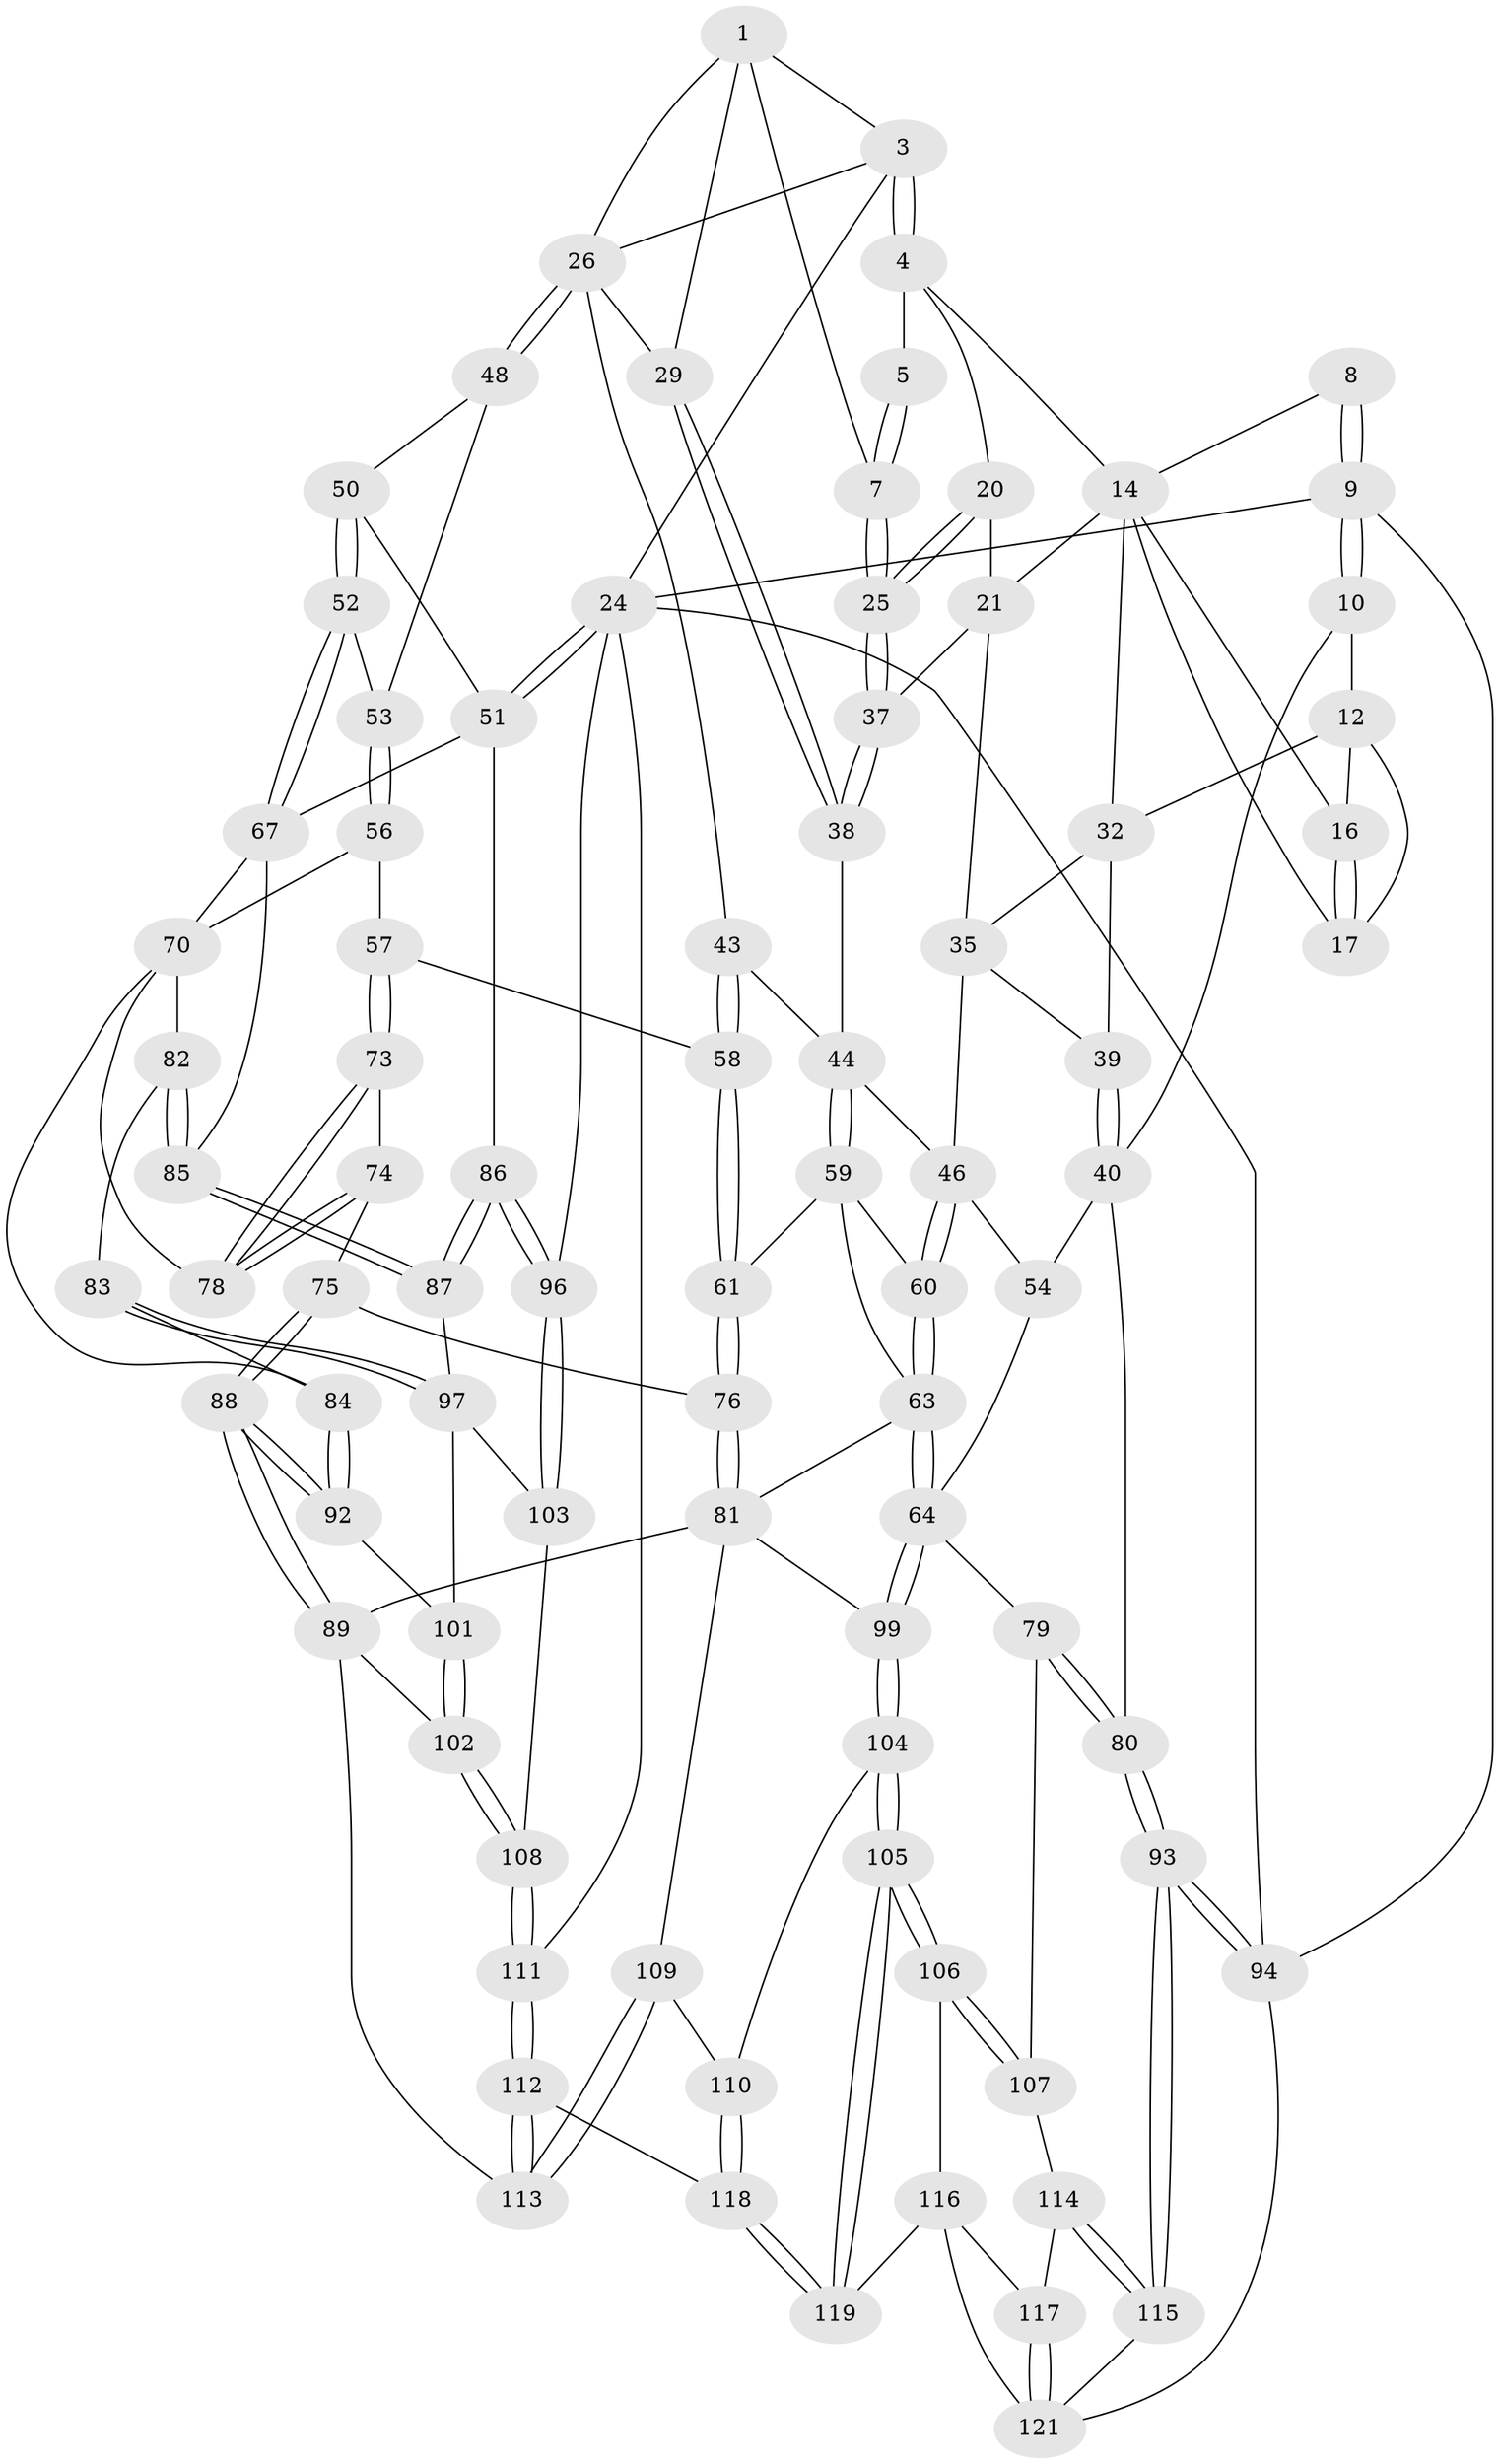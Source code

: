 // original degree distribution, {3: 0.03278688524590164, 5: 0.5409836065573771, 6: 0.22131147540983606, 4: 0.20491803278688525}
// Generated by graph-tools (version 1.1) at 2025/21/03/04/25 18:21:26]
// undirected, 85 vertices, 200 edges
graph export_dot {
graph [start="1"]
  node [color=gray90,style=filled];
  1 [pos="+0.5289226761984229+0.04860985159746722",super="+2+6"];
  3 [pos="+0.7528256664861288+0",super="+23"];
  4 [pos="+0.3170668058368954+0",super="+19"];
  5 [pos="+0.5229724620335704+0.04686545066209208"];
  7 [pos="+0.4355362092188406+0.11381557075973715"];
  8 [pos="+0.2012359097198598+0"];
  9 [pos="+0+0"];
  10 [pos="+0+0.13414023783124002",super="+11"];
  12 [pos="+0.07011092658784453+0.022950343450609922",super="+13+18"];
  14 [pos="+0.2861146233913386+0",super="+15"];
  16 [pos="+0.13665053996214938+0.10544485519664915"];
  17 [pos="+0.13549139397771512+0.11237861566482231"];
  20 [pos="+0.3215329999908885+0"];
  21 [pos="+0.22294373202546017+0.12938394334371128",super="+34"];
  24 [pos="+1+0",super="+95"];
  25 [pos="+0.40343209984213774+0.11716521253713946"];
  26 [pos="+0.8447919521536795+0.1292648825455684",super="+27"];
  29 [pos="+0.5991872050934121+0.13759298452372112"];
  32 [pos="+0.16340212327881967+0.15297203986282512",super="+33"];
  35 [pos="+0.24221795146796551+0.30851329073058603",super="+36"];
  37 [pos="+0.4033891808747412+0.11742514243341903"];
  38 [pos="+0.43073413756148476+0.21973854732097617"];
  39 [pos="+0.07794348531133642+0.2178551316648015"];
  40 [pos="+0.07586806353636197+0.22879680442104683",super="+41"];
  43 [pos="+0.6226191796719958+0.23804592668166402"];
  44 [pos="+0.4724425953595613+0.29297507571738907",super="+45"];
  46 [pos="+0.3715159949140529+0.30935217132514053",super="+47"];
  48 [pos="+0.8485697578818285+0.13849812856878146",super="+49"];
  50 [pos="+0.9941606559016137+0.17321200117286023"];
  51 [pos="+1+0.17286748174743966",super="+66"];
  52 [pos="+0.8830943160839594+0.37794792591257426"];
  53 [pos="+0.8451527687730157+0.3712962415756225"];
  54 [pos="+0.1755639122810619+0.38950661342865994",super="+55"];
  56 [pos="+0.8110616618817258+0.39402912338996426"];
  57 [pos="+0.7277971293196651+0.408483715586794"];
  58 [pos="+0.6887774283685374+0.4032446925569101"];
  59 [pos="+0.5163174977457665+0.41045075984996404",super="+62"];
  60 [pos="+0.3806429895168115+0.422717463540138"];
  61 [pos="+0.6154863954221597+0.4463684606405014"];
  63 [pos="+0.3366632270139677+0.5428142655835926",super="+68"];
  64 [pos="+0.2547510356228141+0.5815154969867751",super="+65"];
  67 [pos="+0.9683106304171059+0.40795709067486197",super="+69"];
  70 [pos="+0.8298454256622786+0.5141103503614749",super="+71"];
  73 [pos="+0.7285676221231199+0.4865180361118595"];
  74 [pos="+0.6838955182852966+0.5718851220437431"];
  75 [pos="+0.6732878777139998+0.5720416609643788"];
  76 [pos="+0.6139462301296934+0.5366037829248491"];
  78 [pos="+0.7557404007749908+0.5942649603577244"];
  79 [pos="+0.1316191979957028+0.6267335176282809"];
  80 [pos="+0+0.6590999586848113"];
  81 [pos="+0.5441070289953923+0.628819365028498",super="+91"];
  82 [pos="+0.8551976247119798+0.5766305742663548"];
  83 [pos="+0.7830354711892852+0.6151657391278332"];
  84 [pos="+0.7680620604365157+0.6166878117476048"];
  85 [pos="+0.9336463681188841+0.604532843362332"];
  86 [pos="+1+0.6850546837610166"];
  87 [pos="+0.9530940990961995+0.6495612313220923"];
  88 [pos="+0.6587015435497419+0.6836156644273131"];
  89 [pos="+0.5789160831499764+0.7458454572037878",super="+90"];
  92 [pos="+0.7587245282342848+0.6478995836063842"];
  93 [pos="+0+0.8471186346252266"];
  94 [pos="+0+1"];
  96 [pos="+1+0.811489695419501"];
  97 [pos="+0.9370587088252957+0.6627356481229858",super="+100"];
  99 [pos="+0.312114299361606+0.6576851681226009"];
  101 [pos="+0.778734141194112+0.6826478371971951"];
  102 [pos="+0.7295972046644329+0.7913960950651869"];
  103 [pos="+0.8738075971912108+0.8061814193884285"];
  104 [pos="+0.29339017054286043+0.8799077804854332"];
  105 [pos="+0.27819959611289063+0.8887135706213329"];
  106 [pos="+0.22054108234531744+0.8753255461859747"];
  107 [pos="+0.16014748507805482+0.8149232056655614"];
  108 [pos="+0.8290573499492291+0.8804449380649603"];
  109 [pos="+0.38935914543962197+0.8471169149810956"];
  110 [pos="+0.34972335460192155+0.8769652030245729"];
  111 [pos="+0.8291851661945601+1"];
  112 [pos="+0.6158678241488569+1"];
  113 [pos="+0.5792985895029458+0.9600668770854209"];
  114 [pos="+0.07352737873508855+0.8643775910214386"];
  115 [pos="+0+0.869076787820194"];
  116 [pos="+0.16014570306401962+0.9435210009744702",super="+120"];
  117 [pos="+0.11061286108497476+0.9640940440229002"];
  118 [pos="+0.604711426901603+1"];
  119 [pos="+0.2977346687040935+1"];
  121 [pos="+0.1059877521537518+0.9700490073872063",super="+122"];
  1 -- 3;
  1 -- 29;
  1 -- 7;
  1 -- 26;
  3 -- 4;
  3 -- 4;
  3 -- 24;
  3 -- 26;
  4 -- 5;
  4 -- 20;
  4 -- 14;
  5 -- 7;
  5 -- 7;
  7 -- 25;
  7 -- 25;
  8 -- 9;
  8 -- 9;
  8 -- 14;
  9 -- 10;
  9 -- 10;
  9 -- 24;
  9 -- 94;
  10 -- 12 [weight=2];
  10 -- 40;
  12 -- 16;
  12 -- 32;
  12 -- 17;
  14 -- 16;
  14 -- 17;
  14 -- 32;
  14 -- 21;
  16 -- 17;
  16 -- 17;
  20 -- 21;
  20 -- 25;
  20 -- 25;
  21 -- 37;
  21 -- 35;
  24 -- 51;
  24 -- 51;
  24 -- 96;
  24 -- 94;
  24 -- 111;
  25 -- 37;
  25 -- 37;
  26 -- 48 [weight=2];
  26 -- 48;
  26 -- 43;
  26 -- 29;
  29 -- 38;
  29 -- 38;
  32 -- 39;
  32 -- 35;
  35 -- 46;
  35 -- 39;
  37 -- 38;
  37 -- 38;
  38 -- 44;
  39 -- 40;
  39 -- 40;
  40 -- 54 [weight=2];
  40 -- 80;
  43 -- 44;
  43 -- 58;
  43 -- 58;
  44 -- 59;
  44 -- 59;
  44 -- 46;
  46 -- 60;
  46 -- 60;
  46 -- 54;
  48 -- 50;
  48 -- 53;
  50 -- 51;
  50 -- 52;
  50 -- 52;
  51 -- 67;
  51 -- 86;
  52 -- 53;
  52 -- 67;
  52 -- 67;
  53 -- 56;
  53 -- 56;
  54 -- 64;
  56 -- 57;
  56 -- 70;
  57 -- 58;
  57 -- 73;
  57 -- 73;
  58 -- 61;
  58 -- 61;
  59 -- 60;
  59 -- 61;
  59 -- 63;
  60 -- 63;
  60 -- 63;
  61 -- 76;
  61 -- 76;
  63 -- 64;
  63 -- 64;
  63 -- 81;
  64 -- 99;
  64 -- 99;
  64 -- 79;
  67 -- 85;
  67 -- 70;
  70 -- 82;
  70 -- 78;
  70 -- 84;
  73 -- 74;
  73 -- 78;
  73 -- 78;
  74 -- 75;
  74 -- 78;
  74 -- 78;
  75 -- 76;
  75 -- 88;
  75 -- 88;
  76 -- 81;
  76 -- 81;
  79 -- 80;
  79 -- 80;
  79 -- 107;
  80 -- 93;
  80 -- 93;
  81 -- 89;
  81 -- 99;
  81 -- 109;
  82 -- 83;
  82 -- 85;
  82 -- 85;
  83 -- 84;
  83 -- 97;
  83 -- 97;
  84 -- 92;
  84 -- 92;
  85 -- 87;
  85 -- 87;
  86 -- 87;
  86 -- 87;
  86 -- 96;
  86 -- 96;
  87 -- 97;
  88 -- 89;
  88 -- 89;
  88 -- 92;
  88 -- 92;
  89 -- 102;
  89 -- 113;
  92 -- 101;
  93 -- 94;
  93 -- 94;
  93 -- 115;
  93 -- 115;
  94 -- 121;
  96 -- 103;
  96 -- 103;
  97 -- 101;
  97 -- 103;
  99 -- 104;
  99 -- 104;
  101 -- 102;
  101 -- 102;
  102 -- 108;
  102 -- 108;
  103 -- 108;
  104 -- 105;
  104 -- 105;
  104 -- 110;
  105 -- 106;
  105 -- 106;
  105 -- 119;
  105 -- 119;
  106 -- 107;
  106 -- 107;
  106 -- 116;
  107 -- 114;
  108 -- 111;
  108 -- 111;
  109 -- 110;
  109 -- 113;
  109 -- 113;
  110 -- 118;
  110 -- 118;
  111 -- 112;
  111 -- 112;
  112 -- 113;
  112 -- 113;
  112 -- 118;
  114 -- 115;
  114 -- 115;
  114 -- 117;
  115 -- 121;
  116 -- 117;
  116 -- 119;
  116 -- 121;
  117 -- 121;
  117 -- 121;
  118 -- 119;
  118 -- 119;
}
